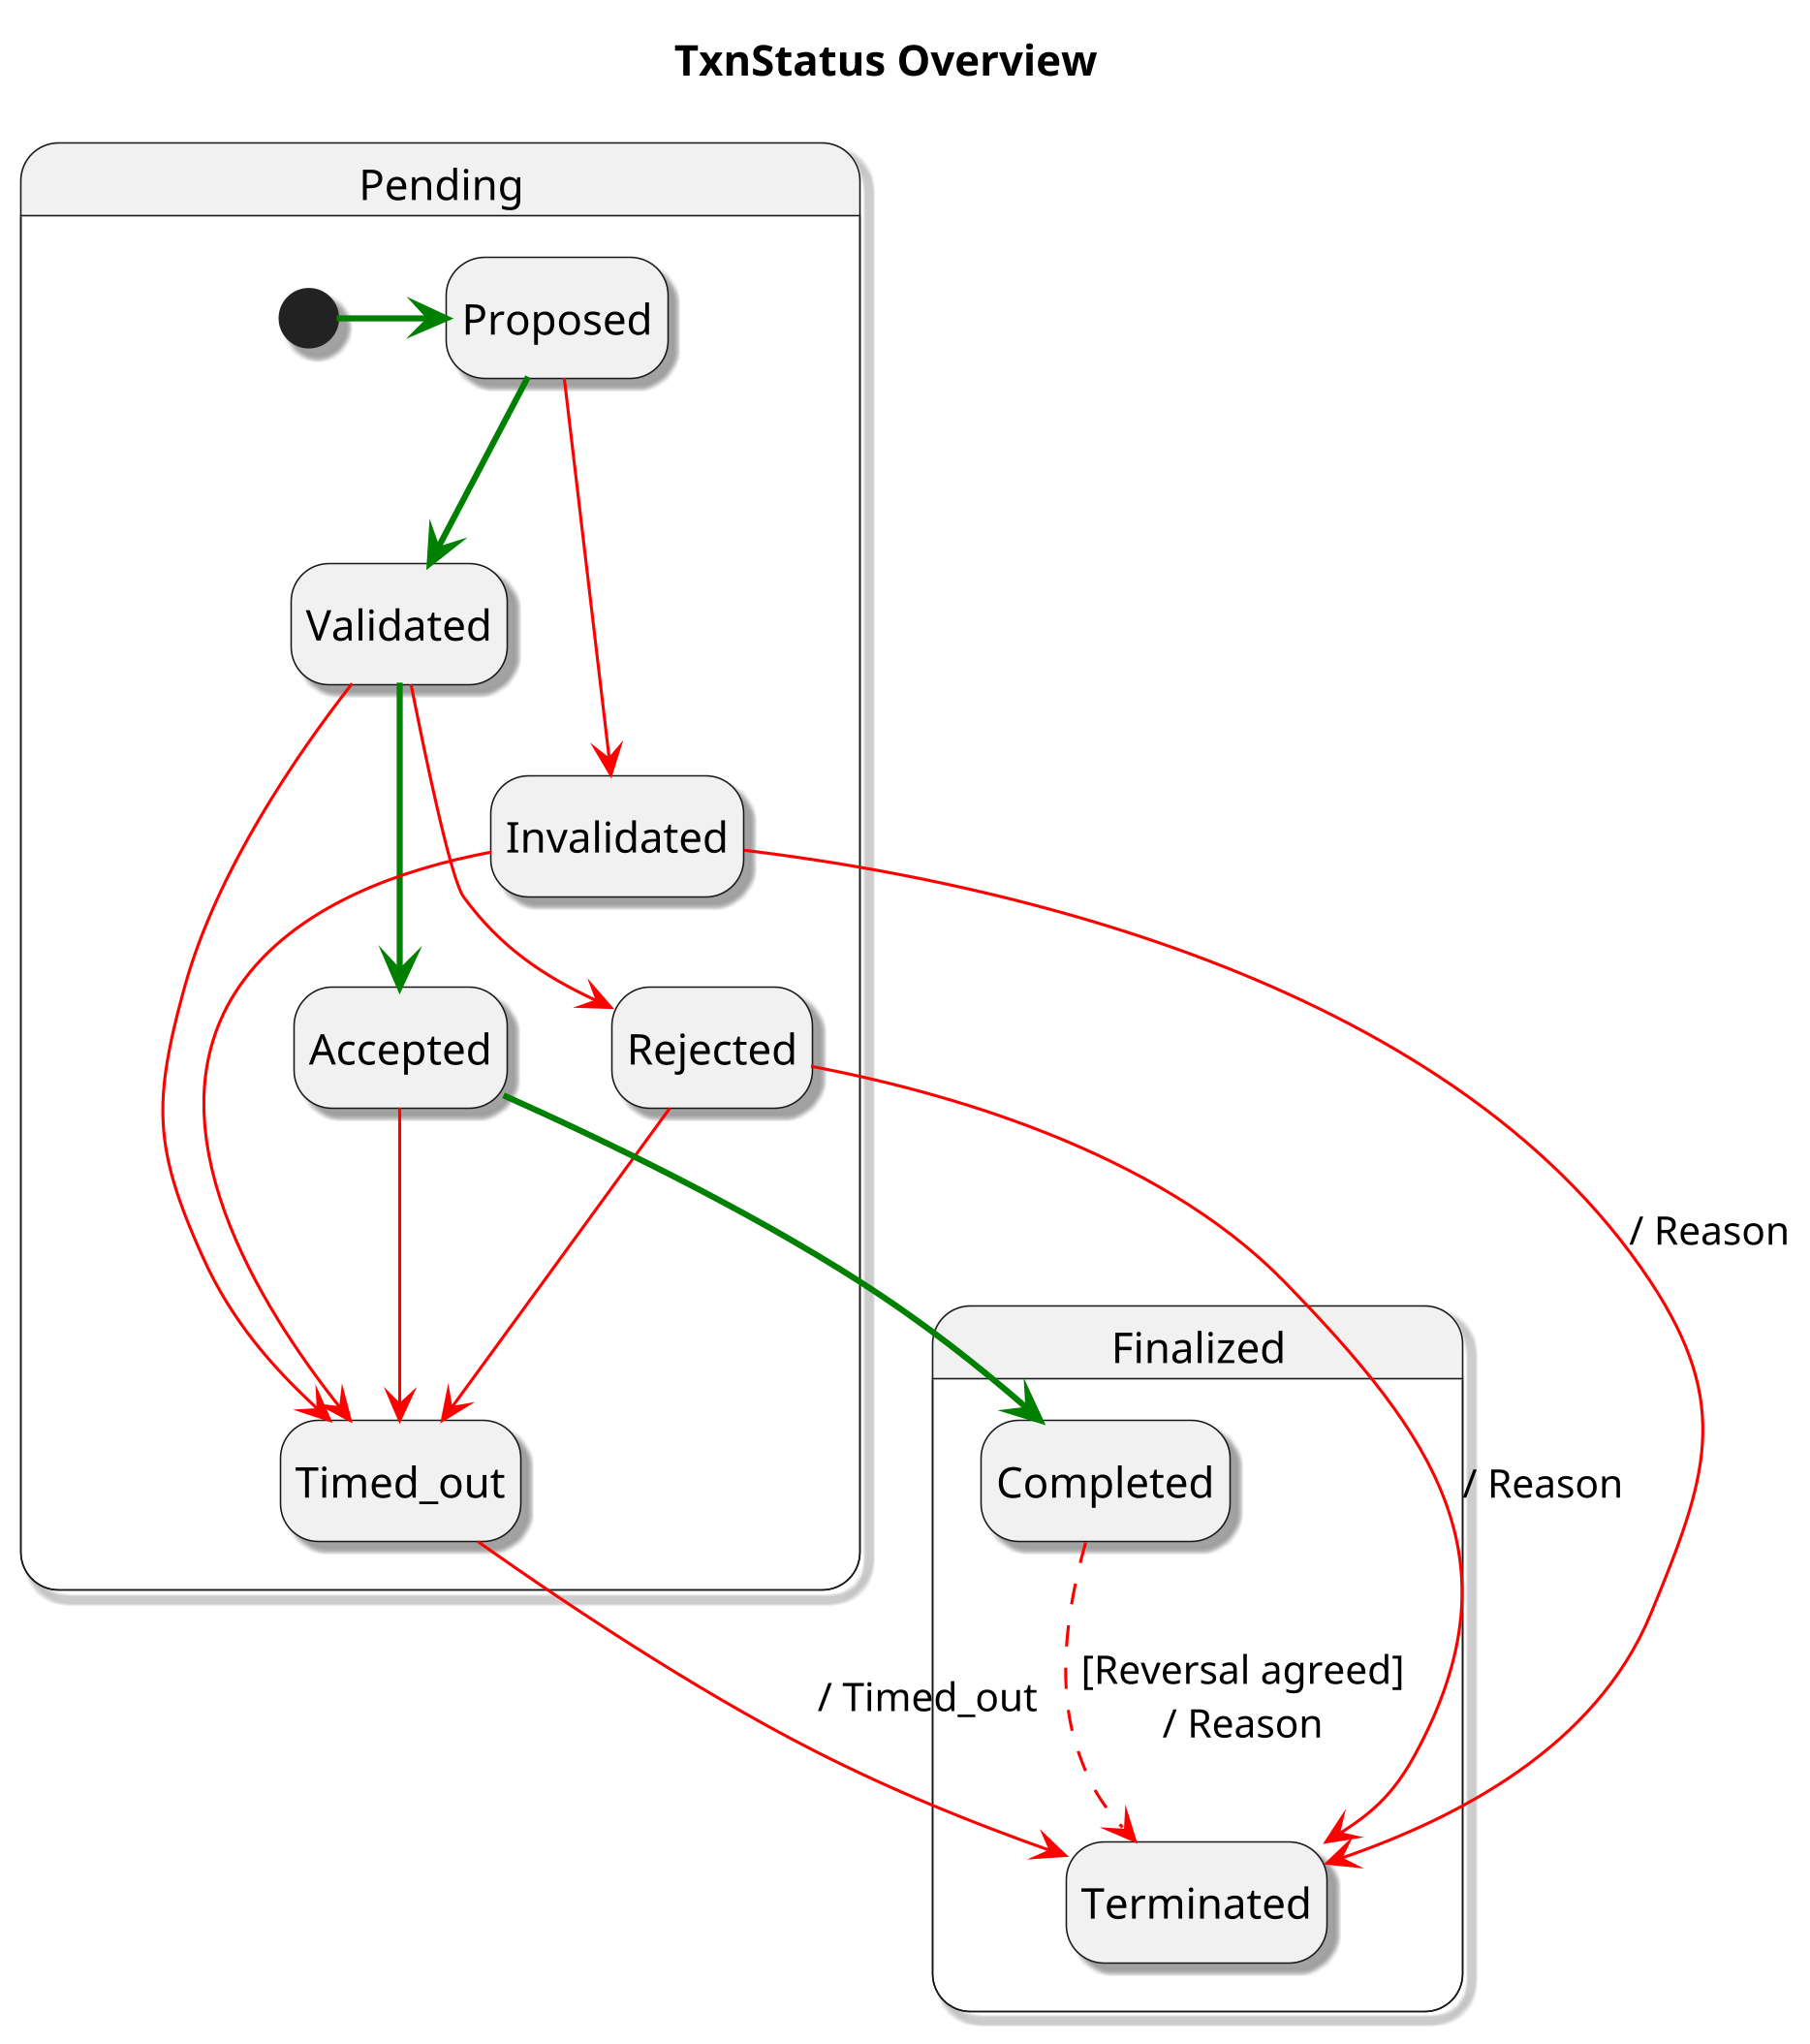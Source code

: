 @startuml Transaction State Chart

title TxnStatus Overview

skinparam dpi 300
skinparam monochrome false
skinparam shadowing true

top to bottom direction
hide empty description

state "Pending" as ip

State ip {
  [*] -[bold,#green]> Proposed
  Proposed -[bold,#green]-> Validated 
  Proposed -[#red]-> Invalidated

  Validated -[bold,#green]-> Accepted
  Validated -[#red]-> Rejected
  Validated -[#red]-> Timed_out
  Invalidated -[#red]-> Timed_out
  Accepted -[#red]-> Timed_out
  Rejected -[#red]-> Timed_out
}

State Finalized {
  Accepted -[bold,#green]-> Completed
  Invalidated -[#red]-> Terminated : / Reason
  Rejected -[#red]-> Terminated : / Reason
  Timed_out -[#red]-> Terminated : / Timed_out 
  
  Completed -[dashed,#red]-> Terminated : [Reversal agreed]\n/ Reason
}
@enduml
